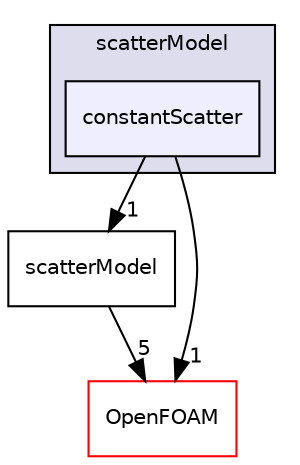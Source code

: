 digraph "src/thermophysicalModels/radiation/submodels/scatterModel/constantScatter" {
  bgcolor=transparent;
  compound=true
  node [ fontsize="10", fontname="Helvetica"];
  edge [ labelfontsize="10", labelfontname="Helvetica"];
  subgraph clusterdir_cb26d37727abb9dd047dc85abd79b584 {
    graph [ bgcolor="#ddddee", pencolor="black", label="scatterModel" fontname="Helvetica", fontsize="10", URL="dir_cb26d37727abb9dd047dc85abd79b584.html"]
  dir_90dcea60997cb18cb26197d48fe7e879 [shape=box, label="constantScatter", style="filled", fillcolor="#eeeeff", pencolor="black", URL="dir_90dcea60997cb18cb26197d48fe7e879.html"];
  }
  dir_f4c1439a6f10e72bb919ce47b4faf6ca [shape=box label="scatterModel" URL="dir_f4c1439a6f10e72bb919ce47b4faf6ca.html"];
  dir_c5473ff19b20e6ec4dfe5c310b3778a8 [shape=box label="OpenFOAM" color="red" URL="dir_c5473ff19b20e6ec4dfe5c310b3778a8.html"];
  dir_f4c1439a6f10e72bb919ce47b4faf6ca->dir_c5473ff19b20e6ec4dfe5c310b3778a8 [headlabel="5", labeldistance=1.5 headhref="dir_002880_001896.html"];
  dir_90dcea60997cb18cb26197d48fe7e879->dir_f4c1439a6f10e72bb919ce47b4faf6ca [headlabel="1", labeldistance=1.5 headhref="dir_002878_002880.html"];
  dir_90dcea60997cb18cb26197d48fe7e879->dir_c5473ff19b20e6ec4dfe5c310b3778a8 [headlabel="1", labeldistance=1.5 headhref="dir_002878_001896.html"];
}
